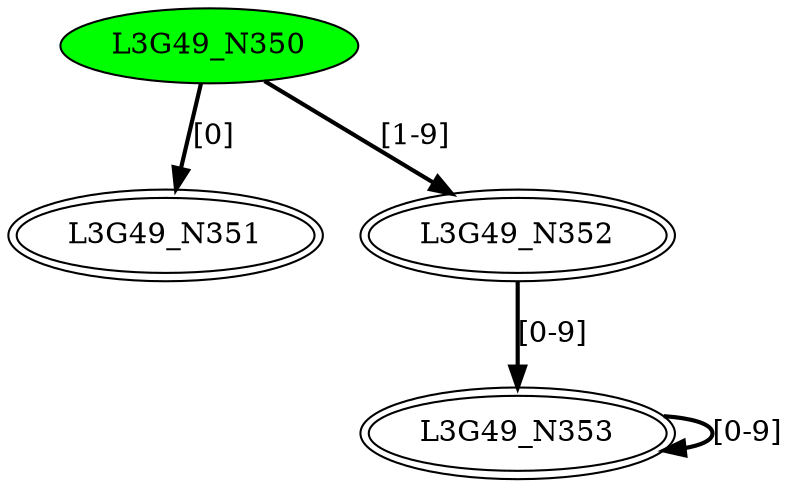 digraph G49{
"L3G49_N350" [style=filled,fillcolor=green];
"L3G49_N351" [peripheries=2];
"L3G49_N352" [peripheries=2];
"L3G49_N353" [peripheries=2];
"L3G49_N350"->"L3G49_N351" [style = bold, label = "[0]"];
"L3G49_N350"->"L3G49_N352" [style = bold, label = "[1-9]"];
"L3G49_N352"->"L3G49_N353" [style = bold, label = "[0-9]"];
"L3G49_N353"->"L3G49_N353" [style = bold, label = "[0-9]"];
}

